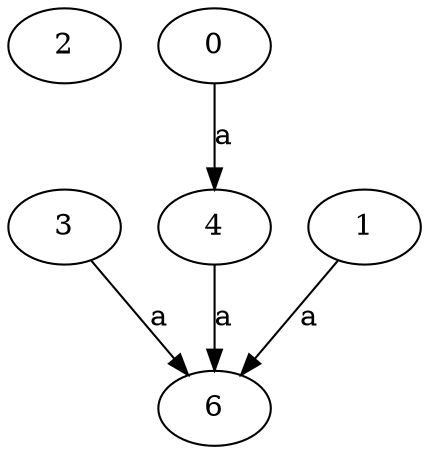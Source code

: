 strict digraph  {
2;
3;
4;
0;
1;
6;
3 -> 6  [label=a];
4 -> 6  [label=a];
0 -> 4  [label=a];
1 -> 6  [label=a];
}
